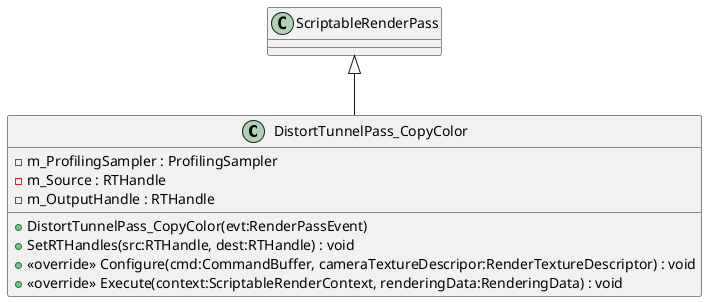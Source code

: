 @startuml
class DistortTunnelPass_CopyColor {
    - m_ProfilingSampler : ProfilingSampler
    - m_Source : RTHandle
    - m_OutputHandle : RTHandle
    + DistortTunnelPass_CopyColor(evt:RenderPassEvent)
    + SetRTHandles(src:RTHandle, dest:RTHandle) : void
    + <<override>> Configure(cmd:CommandBuffer, cameraTextureDescripor:RenderTextureDescriptor) : void
    + <<override>> Execute(context:ScriptableRenderContext, renderingData:RenderingData) : void
}
ScriptableRenderPass <|-- DistortTunnelPass_CopyColor
@enduml
